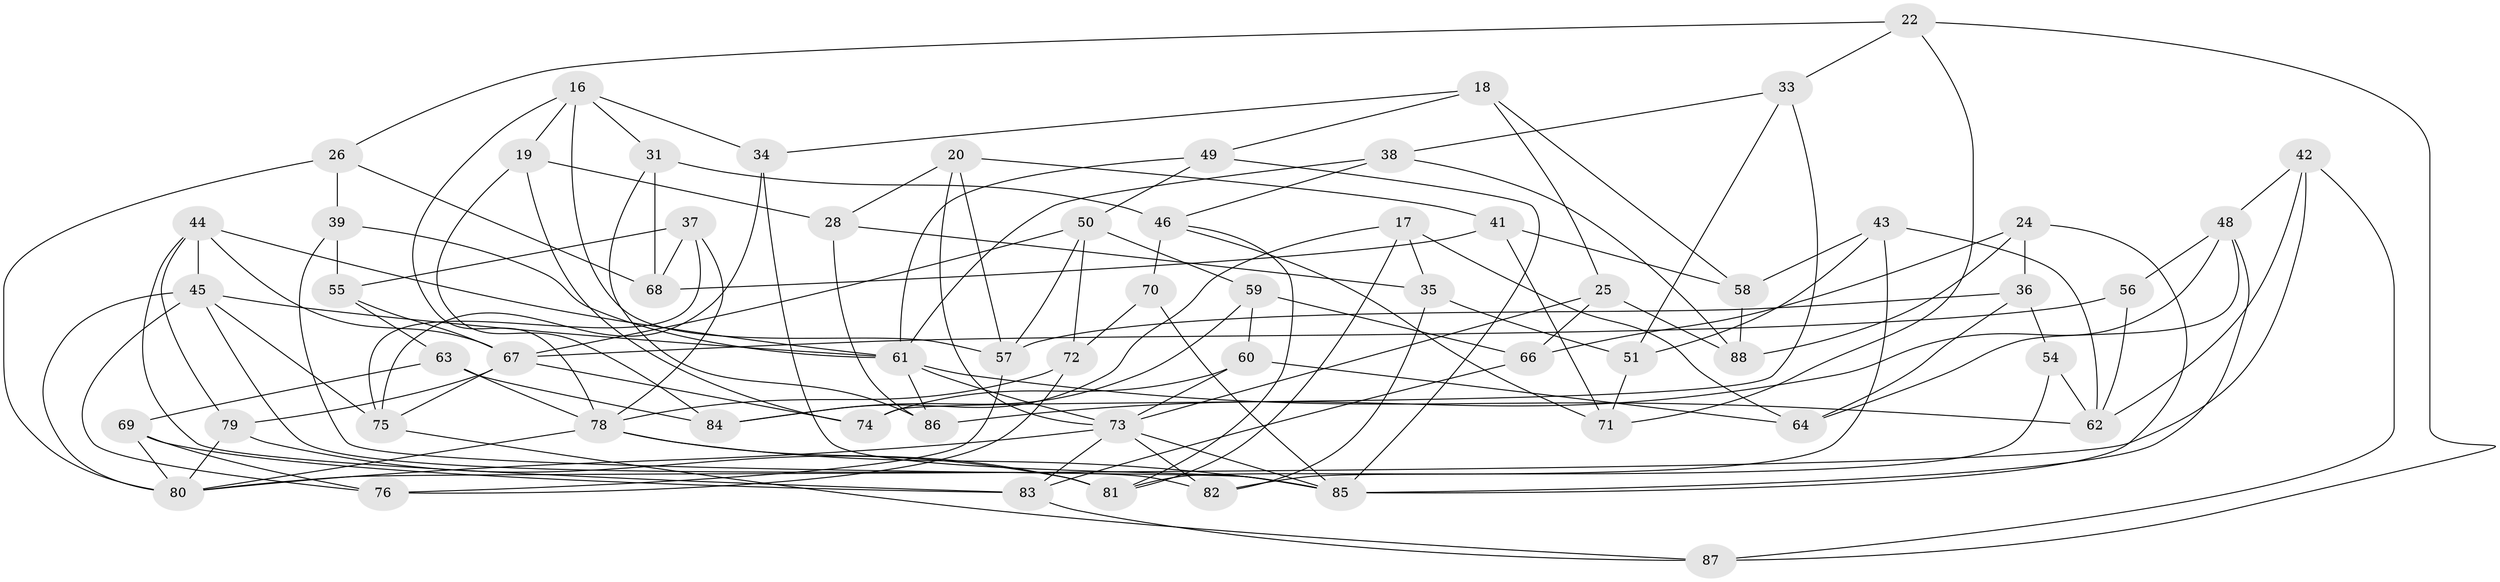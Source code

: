 // original degree distribution, {4: 1.0}
// Generated by graph-tools (version 1.1) at 2025/02/03/04/25 22:02:52]
// undirected, 61 vertices, 137 edges
graph export_dot {
graph [start="1"]
  node [color=gray90,style=filled];
  16 [super="+10"];
  17;
  18;
  19;
  20;
  22;
  24;
  25;
  26;
  28;
  31;
  33;
  34;
  35;
  36;
  37;
  38;
  39;
  41;
  42;
  43;
  44 [super="+40"];
  45 [super="+1+27"];
  46 [super="+8"];
  48 [super="+7"];
  49;
  50 [super="+47"];
  51;
  54;
  55;
  56;
  57 [super="+6"];
  58;
  59;
  60;
  61 [super="+15+29"];
  62 [super="+21"];
  63;
  64;
  66;
  67 [super="+32"];
  68;
  69 [super="+52"];
  70;
  71;
  72;
  73 [super="+12+14"];
  74;
  75 [super="+53"];
  76;
  78 [super="+13"];
  79 [super="+30"];
  80 [super="+2+65"];
  81 [super="+4"];
  82;
  83 [super="+77"];
  84;
  85 [super="+9+23"];
  86;
  87;
  88;
  16 -- 31;
  16 -- 34;
  16 -- 78 [weight=2];
  16 -- 19;
  16 -- 57;
  17 -- 84;
  17 -- 64;
  17 -- 35;
  17 -- 81;
  18 -- 25;
  18 -- 58;
  18 -- 49;
  18 -- 34;
  19 -- 74;
  19 -- 84;
  19 -- 28;
  20 -- 28;
  20 -- 41;
  20 -- 57;
  20 -- 73;
  22 -- 71;
  22 -- 26;
  22 -- 33;
  22 -- 87;
  24 -- 85;
  24 -- 36;
  24 -- 66;
  24 -- 88;
  25 -- 88;
  25 -- 66;
  25 -- 73;
  26 -- 68;
  26 -- 39;
  26 -- 80;
  28 -- 86;
  28 -- 35;
  31 -- 46;
  31 -- 68;
  31 -- 86;
  33 -- 74;
  33 -- 38;
  33 -- 51;
  34 -- 75;
  34 -- 85;
  35 -- 51;
  35 -- 82;
  36 -- 64;
  36 -- 57;
  36 -- 54;
  37 -- 75;
  37 -- 55;
  37 -- 68;
  37 -- 78;
  38 -- 88;
  38 -- 46;
  38 -- 61;
  39 -- 55;
  39 -- 61;
  39 -- 85;
  41 -- 68;
  41 -- 71;
  41 -- 58;
  42 -- 80;
  42 -- 87;
  42 -- 48;
  42 -- 62;
  43 -- 62;
  43 -- 81;
  43 -- 51;
  43 -- 58;
  44 -- 67 [weight=2];
  44 -- 45 [weight=2];
  44 -- 83;
  44 -- 79 [weight=2];
  44 -- 61;
  45 -- 82;
  45 -- 75 [weight=2];
  45 -- 76;
  45 -- 80;
  45 -- 61;
  46 -- 70 [weight=2];
  46 -- 71;
  46 -- 81;
  48 -- 64;
  48 -- 56 [weight=2];
  48 -- 86;
  48 -- 85;
  49 -- 85;
  49 -- 50;
  49 -- 61;
  50 -- 59;
  50 -- 57 [weight=2];
  50 -- 72;
  50 -- 67;
  51 -- 71;
  54 -- 82;
  54 -- 62 [weight=2];
  55 -- 63;
  55 -- 67;
  56 -- 67;
  56 -- 62;
  57 -- 76;
  58 -- 88;
  59 -- 84;
  59 -- 66;
  59 -- 60;
  60 -- 74;
  60 -- 64;
  60 -- 73;
  61 -- 73;
  61 -- 86;
  61 -- 62;
  63 -- 84;
  63 -- 69;
  63 -- 78;
  66 -- 83;
  67 -- 75;
  67 -- 74;
  67 -- 79;
  69 -- 76;
  69 -- 83 [weight=2];
  69 -- 80 [weight=2];
  70 -- 72;
  70 -- 85;
  72 -- 78;
  72 -- 76;
  73 -- 85;
  73 -- 80;
  73 -- 82;
  73 -- 83;
  75 -- 87;
  78 -- 81;
  78 -- 80;
  78 -- 85;
  79 -- 81 [weight=2];
  79 -- 80;
  83 -- 87;
}
